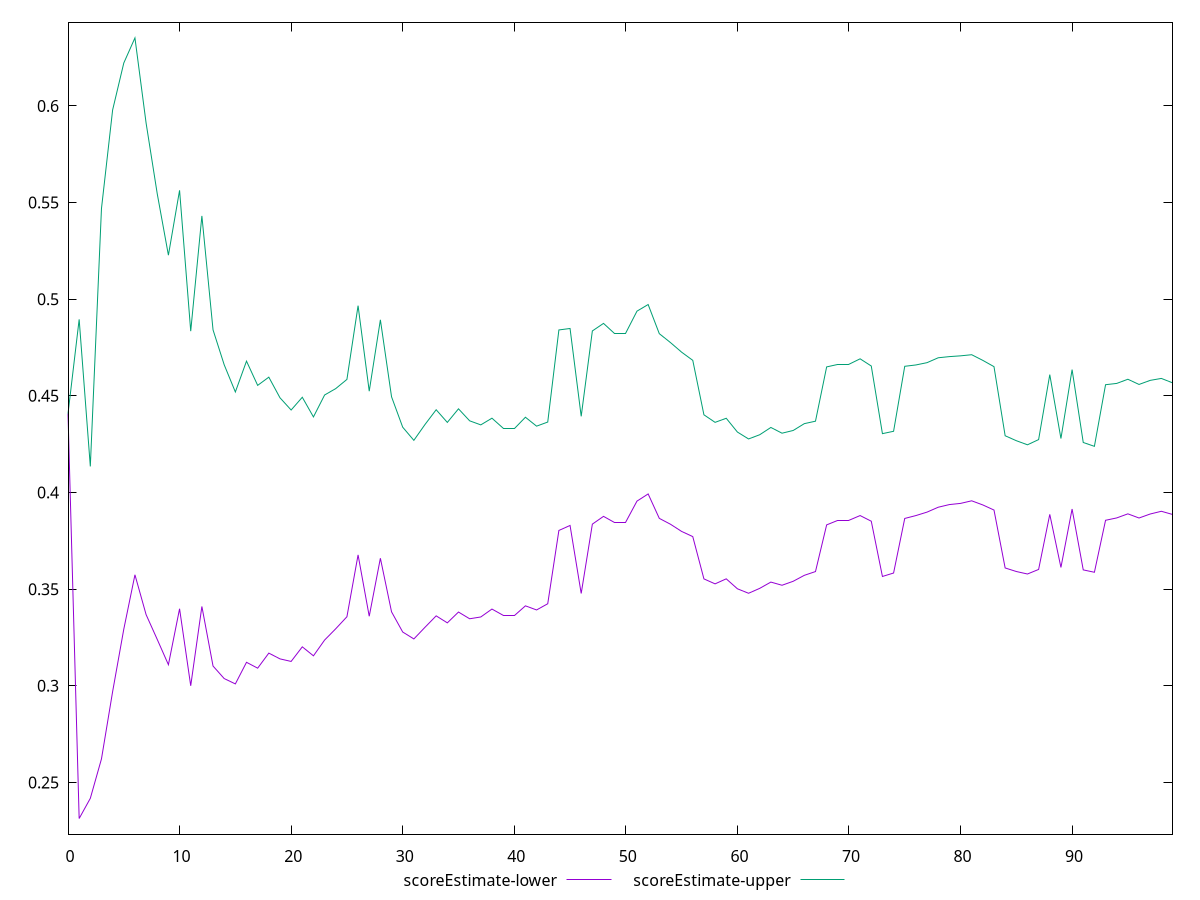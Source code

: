 reset

$scoreEstimateLower <<EOF
0 0.4407658236920955
1 0.2313377134061873
2 0.24178464511571907
3 0.2621802809245246
4 0.2969940574499792
5 0.3292818289468251
6 0.35742297182947524
7 0.33681870364972055
8 0.32397270177358417
9 0.3109106539032884
10 0.3398447749478781
11 0.30000635922290797
12 0.3410357560034034
13 0.3102223996858778
14 0.30372679379900386
15 0.3009718595225998
16 0.31215327187280006
17 0.3091165488978474
18 0.3169040034464744
19 0.3139200906167877
20 0.3125986505071186
21 0.3201458256405825
22 0.31550461859320034
23 0.3236622544241446
24 0.32951618857353127
25 0.3357129761155605
26 0.3677141484990964
27 0.33596376611798745
28 0.3659883352150851
29 0.33826294910710897
30 0.3278201522306866
31 0.32423588563481376
32 0.3302738129347319
33 0.3361785696801909
34 0.33255490401816373
35 0.33814876715434083
36 0.3346766793762193
37 0.33560523804596787
38 0.33969707906874724
39 0.33647367286432966
40 0.3364734880429881
41 0.34135701455583795
42 0.3392297342230692
43 0.3424434182085403
44 0.380364802267078
45 0.3829461914059483
46 0.3477598968306828
47 0.3836266495903575
48 0.38765018094820825
49 0.3842815461941479
50 0.3842815461941479
51 0.3955440181521453
52 0.3992522415790297
53 0.3866119066593619
54 0.3835807768548192
55 0.37985393974949677
56 0.37717133976582595
57 0.3553037182290187
58 0.3527290794305263
59 0.35532958815655685
60 0.3501867166052369
61 0.3478644453339389
62 0.3504010922703446
63 0.3536491467216082
64 0.3520088289309572
65 0.3540623508316604
66 0.357149172267838
67 0.3590969009082798
68 0.38323525342666026
69 0.38526012710545093
70 0.3852603444594402
71 0.3880631535540452
72 0.38514012517859403
73 0.35655889140977953
74 0.3583385710160534
75 0.38656909675638773
76 0.3880587794502675
77 0.38984979803247
78 0.3923693359770356
79 0.3937467416145041
80 0.39435417855478866
81 0.3956947514899619
82 0.39355551265161764
83 0.39091919868439656
84 0.3609627386617982
85 0.3591229115767973
86 0.35782765452100024
87 0.36019448899098166
88 0.3886807341591622
89 0.36122501754268965
90 0.3914339326233946
91 0.3599592158402087
92 0.3587320170203605
93 0.38562214231141984
94 0.38684139998696243
95 0.3889501249826588
96 0.38679992490806275
97 0.3888643189089118
98 0.3902764512441846
99 0.3886413727826002
EOF

$scoreEstimateUpper <<EOF
0 0.4407658236920955
1 0.4895469808364215
2 0.41349249750386285
3 0.5468716396833527
4 0.5978887248717646
5 0.6221729644014375
6 0.6351611238180341
7 0.5911200576527023
8 0.554496860374477
9 0.5227617228262296
10 0.5563159005488989
11 0.4834542338688784
12 0.5430828338559333
13 0.4841305586721129
14 0.4660662995777653
15 0.4519940015510116
16 0.4679507075113605
17 0.4554067168487535
18 0.45966327213141633
19 0.44899131985437746
20 0.44265684188449855
21 0.4492642768420953
22 0.4390873882688754
23 0.4504305303025919
24 0.45375048988870037
25 0.45849661251437446
26 0.4966550921181608
27 0.45240218321907594
28 0.48932787899941255
29 0.44951393518343474
30 0.43378543140961634
31 0.4269778521752806
32 0.4351831953860722
33 0.4428004078681008
34 0.4362545812164473
35 0.44328498228528823
36 0.4370767815389697
37 0.43497625402882945
38 0.43843658829916854
39 0.4328846122536038
40 0.43288399325256294
41 0.43892766743477624
42 0.4343166414798261
43 0.43643690817766423
44 0.48408559443215765
45 0.48483979212558614
46 0.4393986307944899
47 0.4835660055863893
48 0.48747849141024036
49 0.482368122402251
50 0.482368122402251
51 0.4938099091985914
52 0.4972395301430318
53 0.4821541472222188
54 0.4775528382619984
55 0.47258995074818955
56 0.46836280001588637
57 0.44018895115258466
58 0.43628510880261
59 0.43839722798077657
60 0.4312720086183648
61 0.4276963308162486
62 0.42987099150326963
63 0.4336427257407397
64 0.4306756351887975
65 0.4320772067674896
66 0.4356113401567507
67 0.4368843631752653
68 0.464964275741872
69 0.4663145656679853
70 0.46631470112482437
71 0.46915084236711546
72 0.4654256169281176
73 0.4304361024655852
74 0.4316607854726533
75 0.46528150820904135
76 0.46597325694362707
77 0.4671645380911057
78 0.46968806074352776
79 0.47028768677671756
80 0.47069021905535163
81 0.47126726689926934
82 0.46833849652974063
83 0.4651031787364723
84 0.4293533666745012
85 0.4267925460611276
86 0.42467119095273026
87 0.4273661681427709
88 0.4609588992563827
89 0.42790295992402394
90 0.4635782346620933
91 0.4258634294843607
92 0.42387721887759644
93 0.45575759961467505
94 0.45642053062609245
95 0.4585780026887928
96 0.45588917524023437
97 0.4579980776997292
98 0.459005363604399
99 0.45672881736888565
EOF

set key outside below
set xrange [0:99]
set yrange [0.22326124519795038:0.6432375920262711]
set trange [0.22326124519795038:0.6432375920262711]
set terminal svg size 640, 520 enhanced background rgb 'white'
set output "report_00008_2021-01-22T20:58:29.167/cumulative-layout-shift/samples/pages+cached/scoreEstimate/values.svg"

plot $scoreEstimateLower title "scoreEstimate-lower" with line, \
     $scoreEstimateUpper title "scoreEstimate-upper" with line

reset
